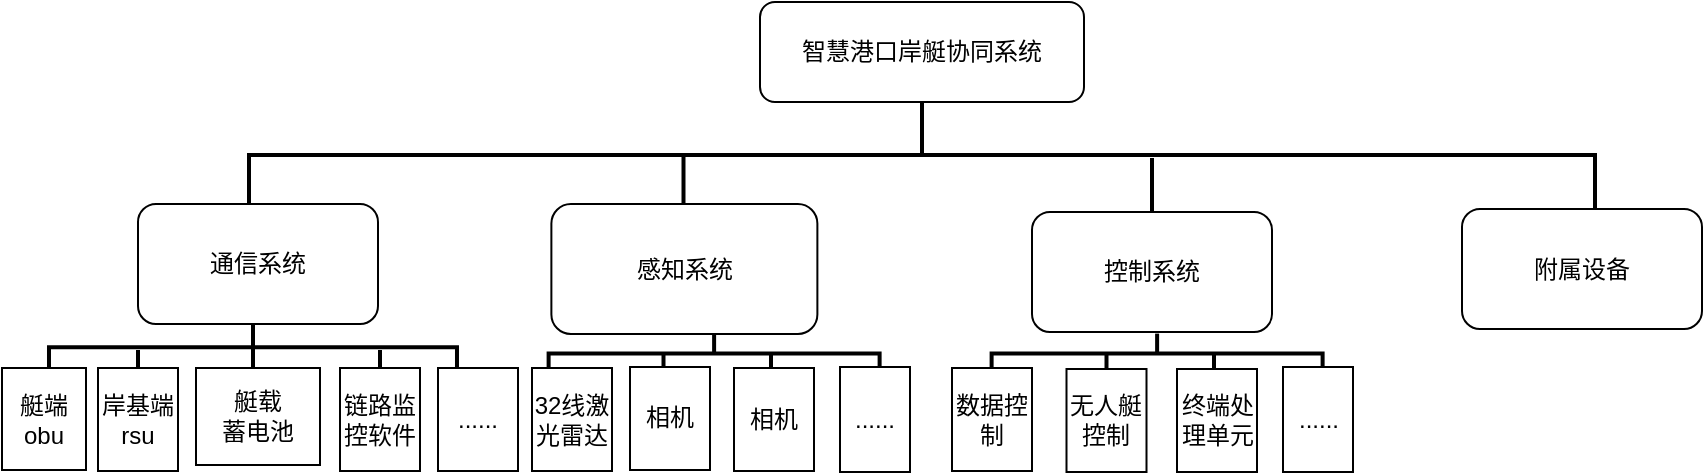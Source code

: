 <mxfile version="20.2.7" type="github">
  <diagram id="G9yAzlsVScRHqYVT1LTl" name="第 1 页">
    <mxGraphModel dx="1038" dy="491" grid="0" gridSize="10" guides="1" tooltips="1" connect="1" arrows="1" fold="1" page="1" pageScale="1" pageWidth="4681" pageHeight="3300" math="0" shadow="0">
      <root>
        <mxCell id="0" />
        <mxCell id="1" parent="0" />
        <mxCell id="w1FqssfnEPfsucPKbT6S-2" value="&lt;span&gt;智慧港口岸艇协同系统&lt;/span&gt;" style="rounded=1;whiteSpace=wrap;html=1;" parent="1" vertex="1">
          <mxGeometry x="582" y="968" width="162" height="50" as="geometry" />
        </mxCell>
        <mxCell id="w1FqssfnEPfsucPKbT6S-4" value="" style="strokeWidth=2;html=1;shape=mxgraph.flowchart.annotation_2;align=left;labelPosition=right;pointerEvents=1;rotation=90;" parent="1" vertex="1">
          <mxGeometry x="636.5" y="708" width="53" height="673" as="geometry" />
        </mxCell>
        <mxCell id="w1FqssfnEPfsucPKbT6S-6" value="通信系统" style="rounded=1;whiteSpace=wrap;html=1;" parent="1" vertex="1">
          <mxGeometry x="271" y="1069" width="120" height="60" as="geometry" />
        </mxCell>
        <mxCell id="w1FqssfnEPfsucPKbT6S-11" value="控制系统" style="rounded=1;whiteSpace=wrap;html=1;" parent="1" vertex="1">
          <mxGeometry x="718" y="1073" width="120" height="60" as="geometry" />
        </mxCell>
        <mxCell id="w1FqssfnEPfsucPKbT6S-13" value="" style="line;strokeWidth=2;direction=south;html=1;" parent="1" vertex="1">
          <mxGeometry x="538.75" y="1044" width="10" height="31" as="geometry" />
        </mxCell>
        <mxCell id="w1FqssfnEPfsucPKbT6S-14" value="" style="line;strokeWidth=2;direction=south;html=1;" parent="1" vertex="1">
          <mxGeometry x="773" y="1046" width="10" height="27" as="geometry" />
        </mxCell>
        <mxCell id="w1FqssfnEPfsucPKbT6S-15" value="附属设备" style="rounded=1;whiteSpace=wrap;html=1;" parent="1" vertex="1">
          <mxGeometry x="933" y="1071.5" width="120" height="60" as="geometry" />
        </mxCell>
        <mxCell id="w1FqssfnEPfsucPKbT6S-16" value="" style="strokeWidth=2;html=1;shape=mxgraph.flowchart.annotation_2;align=left;labelPosition=right;pointerEvents=1;rotation=90;" parent="1" vertex="1">
          <mxGeometry x="316.62" y="1038.62" width="23.75" height="204" as="geometry" />
        </mxCell>
        <mxCell id="w1FqssfnEPfsucPKbT6S-28" value="艇端obu" style="rounded=0;whiteSpace=wrap;html=1;" parent="1" vertex="1">
          <mxGeometry x="203" y="1151" width="42" height="51" as="geometry" />
        </mxCell>
        <mxCell id="w1FqssfnEPfsucPKbT6S-31" value="艇载&lt;br&gt;蓄电池" style="rounded=0;whiteSpace=wrap;html=1;" parent="1" vertex="1">
          <mxGeometry x="300" y="1151" width="62" height="48.5" as="geometry" />
        </mxCell>
        <mxCell id="w1FqssfnEPfsucPKbT6S-38" value="......" style="rounded=0;whiteSpace=wrap;html=1;" parent="1" vertex="1">
          <mxGeometry x="421" y="1151" width="40" height="51.5" as="geometry" />
        </mxCell>
        <mxCell id="w1FqssfnEPfsucPKbT6S-41" value="" style="line;strokeWidth=2;direction=south;html=1;" parent="1" vertex="1">
          <mxGeometry x="266" y="1142" width="10" height="12" as="geometry" />
        </mxCell>
        <mxCell id="w1FqssfnEPfsucPKbT6S-42" value="" style="line;strokeWidth=2;direction=south;html=1;" parent="1" vertex="1">
          <mxGeometry x="323.49" y="1139" width="10" height="12" as="geometry" />
        </mxCell>
        <mxCell id="w1FqssfnEPfsucPKbT6S-29" value="岸基端rsu" style="rounded=0;whiteSpace=wrap;html=1;" parent="1" vertex="1">
          <mxGeometry x="251" y="1151" width="40" height="51.5" as="geometry" />
        </mxCell>
        <mxCell id="w1FqssfnEPfsucPKbT6S-43" value="" style="line;strokeWidth=2;direction=south;html=1;" parent="1" vertex="1">
          <mxGeometry x="387" y="1142" width="10" height="22" as="geometry" />
        </mxCell>
        <mxCell id="w1FqssfnEPfsucPKbT6S-37" value="链路监控软件" style="rounded=0;whiteSpace=wrap;html=1;" parent="1" vertex="1">
          <mxGeometry x="372" y="1151" width="40" height="51.5" as="geometry" />
        </mxCell>
        <mxCell id="w1FqssfnEPfsucPKbT6S-7" value="感知系统" style="rounded=1;whiteSpace=wrap;html=1;" parent="1" vertex="1">
          <mxGeometry x="477.69" y="1069" width="133" height="65" as="geometry" />
        </mxCell>
        <mxCell id="w1FqssfnEPfsucPKbT6S-44" value="" style="strokeWidth=2;html=1;shape=mxgraph.flowchart.annotation_2;align=left;labelPosition=right;pointerEvents=1;rotation=90;" parent="1" vertex="1">
          <mxGeometry x="549.11" y="1061" width="19.89" height="165.5" as="geometry" />
        </mxCell>
        <mxCell id="w1FqssfnEPfsucPKbT6S-47" value="......" style="rounded=0;whiteSpace=wrap;html=1;" parent="1" vertex="1">
          <mxGeometry x="622" y="1150.5" width="35" height="52.5" as="geometry" />
        </mxCell>
        <mxCell id="w1FqssfnEPfsucPKbT6S-48" value="" style="line;strokeWidth=2;direction=south;html=1;" parent="1" vertex="1">
          <mxGeometry x="528.75" y="1144.38" width="10" height="12" as="geometry" />
        </mxCell>
        <mxCell id="w1FqssfnEPfsucPKbT6S-49" value="" style="line;strokeWidth=2;direction=south;html=1;" parent="1" vertex="1">
          <mxGeometry x="582.5" y="1144.38" width="10" height="12" as="geometry" />
        </mxCell>
        <mxCell id="w1FqssfnEPfsucPKbT6S-50" value="32线激光雷达" style="rounded=0;whiteSpace=wrap;html=1;" parent="1" vertex="1">
          <mxGeometry x="468" y="1151" width="40" height="51.5" as="geometry" />
        </mxCell>
        <mxCell id="w1FqssfnEPfsucPKbT6S-57" value="相机" style="rounded=0;whiteSpace=wrap;html=1;" parent="1" vertex="1">
          <mxGeometry x="517" y="1150.5" width="40" height="51.5" as="geometry" />
        </mxCell>
        <mxCell id="w1FqssfnEPfsucPKbT6S-59" value="相机" style="rounded=0;whiteSpace=wrap;html=1;" parent="1" vertex="1">
          <mxGeometry x="569" y="1151" width="40" height="51.5" as="geometry" />
        </mxCell>
        <mxCell id="w1FqssfnEPfsucPKbT6S-60" value="" style="strokeWidth=2;html=1;shape=mxgraph.flowchart.annotation_2;align=left;labelPosition=right;pointerEvents=1;rotation=90;" parent="1" vertex="1">
          <mxGeometry x="770.61" y="1061" width="19.89" height="165.5" as="geometry" />
        </mxCell>
        <mxCell id="w1FqssfnEPfsucPKbT6S-61" value="......" style="rounded=0;whiteSpace=wrap;html=1;" parent="1" vertex="1">
          <mxGeometry x="843.5" y="1150.5" width="35" height="52.5" as="geometry" />
        </mxCell>
        <mxCell id="w1FqssfnEPfsucPKbT6S-62" value="" style="line;strokeWidth=2;direction=south;html=1;" parent="1" vertex="1">
          <mxGeometry x="750.25" y="1144.38" width="10" height="12" as="geometry" />
        </mxCell>
        <mxCell id="w1FqssfnEPfsucPKbT6S-63" value="" style="line;strokeWidth=2;direction=south;html=1;" parent="1" vertex="1">
          <mxGeometry x="804" y="1144.38" width="10" height="12" as="geometry" />
        </mxCell>
        <mxCell id="w1FqssfnEPfsucPKbT6S-64" value="数据控制" style="rounded=0;whiteSpace=wrap;html=1;" parent="1" vertex="1">
          <mxGeometry x="678" y="1151" width="40" height="51.5" as="geometry" />
        </mxCell>
        <mxCell id="w1FqssfnEPfsucPKbT6S-65" value="无人艇控制" style="rounded=0;whiteSpace=wrap;html=1;" parent="1" vertex="1">
          <mxGeometry x="735.25" y="1151.5" width="40" height="51.5" as="geometry" />
        </mxCell>
        <mxCell id="w1FqssfnEPfsucPKbT6S-66" value="终端处理单元" style="rounded=0;whiteSpace=wrap;html=1;" parent="1" vertex="1">
          <mxGeometry x="790.5" y="1151.5" width="40" height="51.5" as="geometry" />
        </mxCell>
      </root>
    </mxGraphModel>
  </diagram>
</mxfile>
